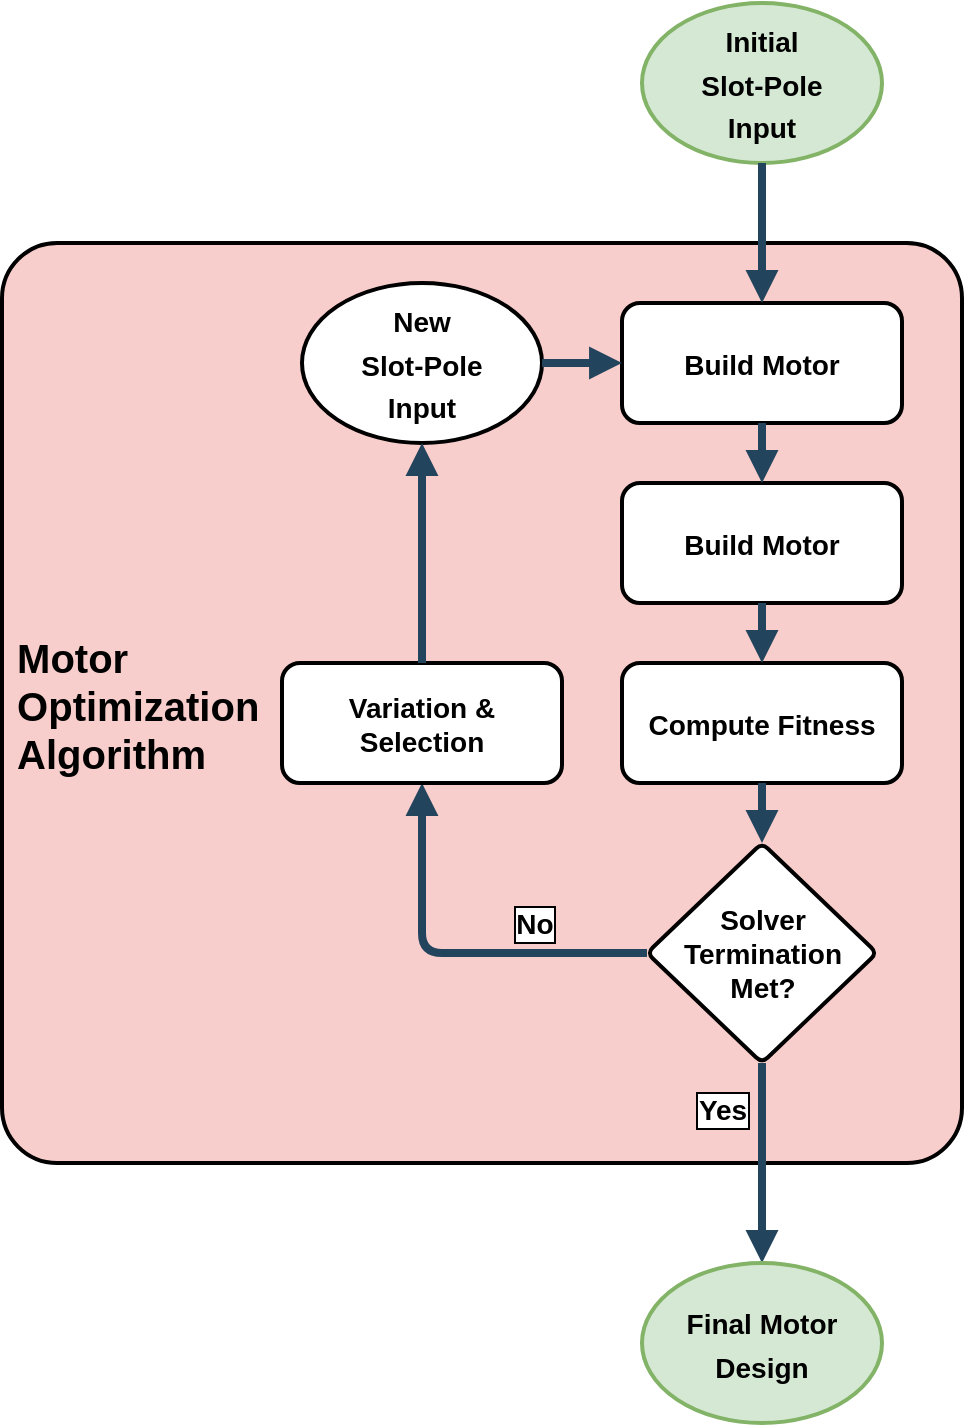 <mxfile version="18.0.3" type="device"><diagram name="Page-1" id="97916047-d0de-89f5-080d-49f4d83e522f"><mxGraphModel dx="3175.5" dy="734" grid="1" gridSize="10" guides="1" tooltips="1" connect="1" arrows="1" fold="1" page="1" pageScale="1.5" pageWidth="1169" pageHeight="827" background="none" math="0" shadow="0"><root><mxCell id="0"/><mxCell id="1" parent="0"/><mxCell id="IJjgB9PuQHOOaG896B0K-77" value="" style="group" vertex="1" connectable="0" parent="1"><mxGeometry y="0.5" width="480" height="710" as="geometry"/></mxCell><mxCell id="IJjgB9PuQHOOaG896B0K-55" value=" Motor&#10; Optimization&#10; Algorithm" style="rounded=1;fillColor=#F8CECC;strokeColor=default;shadow=0;gradientColor=none;fontStyle=1;fontColor=#000000;fontSize=20;labelBackgroundColor=none;align=left;arcSize=6;strokeWidth=2;container=0;" vertex="1" parent="IJjgB9PuQHOOaG896B0K-77"><mxGeometry y="120" width="480" height="460" as="geometry"/></mxCell><mxCell id="IJjgB9PuQHOOaG896B0K-56" value="Build Motor" style="rounded=1;fillColor=#FFFFFF;strokeColor=default;shadow=0;gradientColor=none;fontStyle=1;fontColor=#000000;fontSize=14;strokeWidth=2;container=0;" vertex="1" parent="IJjgB9PuQHOOaG896B0K-77"><mxGeometry x="310" y="150" width="140" height="60" as="geometry"/></mxCell><mxCell id="IJjgB9PuQHOOaG896B0K-57" value="Build Motor" style="rounded=1;fillColor=#FFFFFF;strokeColor=default;shadow=0;gradientColor=none;fontStyle=1;fontColor=#000000;fontSize=14;strokeWidth=2;container=0;" vertex="1" parent="IJjgB9PuQHOOaG896B0K-77"><mxGeometry x="310" y="240" width="140" height="60" as="geometry"/></mxCell><mxCell id="IJjgB9PuQHOOaG896B0K-58" value="Compute Fitness" style="rounded=1;fillColor=#FFFFFF;strokeColor=default;shadow=0;gradientColor=none;fontStyle=1;fontColor=#000000;fontSize=14;strokeWidth=2;container=0;" vertex="1" parent="IJjgB9PuQHOOaG896B0K-77"><mxGeometry x="310" y="330" width="140" height="60" as="geometry"/></mxCell><mxCell id="IJjgB9PuQHOOaG896B0K-59" value="&lt;font style=&quot;font-size: 14px;&quot;&gt;&lt;b&gt;New&lt;br&gt;Slot-Pole&lt;br&gt;Input&lt;/b&gt;&lt;/font&gt;" style="ellipse;whiteSpace=wrap;html=1;rounded=1;shadow=0;labelBackgroundColor=none;fontSize=18;fontColor=#000000;strokeColor=default;strokeWidth=2;fillColor=#FFFFFF;container=0;" vertex="1" parent="IJjgB9PuQHOOaG896B0K-77"><mxGeometry x="150" y="140" width="120" height="80" as="geometry"/></mxCell><mxCell id="IJjgB9PuQHOOaG896B0K-60" value="" style="edgeStyle=elbowEdgeStyle;elbow=vertical;strokeWidth=4;endArrow=block;endFill=1;fontStyle=1;strokeColor=#23445D;exitX=0.5;exitY=1;exitDx=0;exitDy=0;entryX=0.5;entryY=0;entryDx=0;entryDy=0;" edge="1" parent="IJjgB9PuQHOOaG896B0K-77" source="IJjgB9PuQHOOaG896B0K-56" target="IJjgB9PuQHOOaG896B0K-57"><mxGeometry x="-78" y="135.5" width="100" height="100" as="geometry"><mxPoint x="230" y="190" as="sourcePoint"/><mxPoint x="320" y="190" as="targetPoint"/></mxGeometry></mxCell><mxCell id="30" value="" style="edgeStyle=elbowEdgeStyle;elbow=vertical;strokeWidth=4;endArrow=block;endFill=1;fontStyle=1;strokeColor=#23445D;exitX=1;exitY=0.5;exitDx=0;exitDy=0;entryX=0;entryY=0.5;entryDx=0;entryDy=0;" parent="IJjgB9PuQHOOaG896B0K-77" source="IJjgB9PuQHOOaG896B0K-59" target="IJjgB9PuQHOOaG896B0K-56" edge="1"><mxGeometry x="-88" y="125.5" width="100" height="100" as="geometry"><mxPoint x="-88" y="225.5" as="sourcePoint"/><mxPoint x="532" y="415.5" as="targetPoint"/></mxGeometry></mxCell><mxCell id="IJjgB9PuQHOOaG896B0K-61" value="" style="edgeStyle=elbowEdgeStyle;elbow=vertical;strokeWidth=4;endArrow=block;endFill=1;fontStyle=1;strokeColor=#23445D;exitX=0.5;exitY=1;exitDx=0;exitDy=0;entryX=0.5;entryY=0;entryDx=0;entryDy=0;" edge="1" parent="IJjgB9PuQHOOaG896B0K-77" source="IJjgB9PuQHOOaG896B0K-57" target="IJjgB9PuQHOOaG896B0K-58"><mxGeometry x="-68" y="145.5" width="100" height="100" as="geometry"><mxPoint x="390" y="220" as="sourcePoint"/><mxPoint x="390" y="250" as="targetPoint"/></mxGeometry></mxCell><mxCell id="IJjgB9PuQHOOaG896B0K-62" value="&lt;b&gt;Solver Termination&lt;br&gt;Met?&lt;br&gt;&lt;/b&gt;" style="rhombus;whiteSpace=wrap;html=1;rounded=1;shadow=0;labelBackgroundColor=none;fontSize=14;fontColor=#000000;strokeColor=default;strokeWidth=2;fillColor=#FFFFFF;arcSize=8;container=0;" vertex="1" parent="IJjgB9PuQHOOaG896B0K-77"><mxGeometry x="322.5" y="420" width="115" height="110" as="geometry"/></mxCell><mxCell id="IJjgB9PuQHOOaG896B0K-63" value="" style="edgeStyle=elbowEdgeStyle;elbow=vertical;strokeWidth=4;endArrow=block;endFill=1;fontStyle=1;strokeColor=#23445D;exitX=0.5;exitY=1;exitDx=0;exitDy=0;entryX=0.5;entryY=0;entryDx=0;entryDy=0;" edge="1" parent="IJjgB9PuQHOOaG896B0K-77" source="IJjgB9PuQHOOaG896B0K-58" target="IJjgB9PuQHOOaG896B0K-62"><mxGeometry x="-58" y="155.5" width="100" height="100" as="geometry"><mxPoint x="390" y="310" as="sourcePoint"/><mxPoint x="390" y="340" as="targetPoint"/></mxGeometry></mxCell><mxCell id="IJjgB9PuQHOOaG896B0K-64" value="" style="edgeStyle=elbowEdgeStyle;elbow=vertical;strokeWidth=4;endArrow=block;endFill=1;fontStyle=1;strokeColor=#23445D;exitX=0;exitY=0.5;exitDx=0;exitDy=0;entryX=0.5;entryY=1;entryDx=0;entryDy=0;" edge="1" parent="IJjgB9PuQHOOaG896B0K-77" source="IJjgB9PuQHOOaG896B0K-62" target="IJjgB9PuQHOOaG896B0K-71"><mxGeometry x="-48" y="165.5" width="100" height="100" as="geometry"><mxPoint x="390" y="400" as="sourcePoint"/><mxPoint x="390" y="430" as="targetPoint"/><Array as="points"><mxPoint x="260" y="475"/></Array></mxGeometry></mxCell><mxCell id="IJjgB9PuQHOOaG896B0K-74" value="&lt;b&gt;No&lt;/b&gt;" style="edgeLabel;html=1;align=center;verticalAlign=middle;resizable=0;points=[];fontSize=14;fontColor=#000000;labelBorderColor=default;container=0;" vertex="1" connectable="0" parent="IJjgB9PuQHOOaG896B0K-64"><mxGeometry relative="1" as="geometry"><mxPoint x="42" y="-15" as="offset"/></mxGeometry></mxCell><mxCell id="IJjgB9PuQHOOaG896B0K-65" value="" style="edgeStyle=elbowEdgeStyle;elbow=vertical;strokeWidth=4;endArrow=block;endFill=1;fontStyle=1;strokeColor=#23445D;exitX=0.5;exitY=1;exitDx=0;exitDy=0;entryX=0.5;entryY=0;entryDx=0;entryDy=0;" edge="1" parent="IJjgB9PuQHOOaG896B0K-77" source="IJjgB9PuQHOOaG896B0K-62" target="IJjgB9PuQHOOaG896B0K-70"><mxGeometry x="-48" y="165.5" width="100" height="100" as="geometry"><mxPoint x="390" y="400" as="sourcePoint"/><mxPoint x="380" y="610" as="targetPoint"/></mxGeometry></mxCell><mxCell id="IJjgB9PuQHOOaG896B0K-76" value="&lt;b&gt;Yes&lt;/b&gt;" style="edgeLabel;html=1;align=center;verticalAlign=middle;resizable=0;points=[];fontSize=14;fontColor=#000000;labelBorderColor=default;" vertex="1" connectable="0" parent="IJjgB9PuQHOOaG896B0K-65"><mxGeometry relative="1" as="geometry"><mxPoint x="-20" y="-27" as="offset"/></mxGeometry></mxCell><mxCell id="IJjgB9PuQHOOaG896B0K-67" value="&lt;font style=&quot;font-size: 14px;&quot;&gt;&lt;b&gt;Initial&lt;br&gt;Slot-Pole&lt;br&gt;Input&lt;/b&gt;&lt;/font&gt;" style="ellipse;whiteSpace=wrap;html=1;rounded=1;shadow=0;labelBackgroundColor=none;fontSize=18;strokeColor=#82b366;strokeWidth=2;fillColor=#d5e8d4;container=0;" vertex="1" parent="IJjgB9PuQHOOaG896B0K-77"><mxGeometry x="320" width="120" height="80" as="geometry"/></mxCell><mxCell id="IJjgB9PuQHOOaG896B0K-69" value="" style="edgeStyle=elbowEdgeStyle;elbow=vertical;strokeWidth=4;endArrow=block;endFill=1;fontStyle=1;strokeColor=#23445D;exitX=0.5;exitY=1;exitDx=0;exitDy=0;entryX=0.5;entryY=0;entryDx=0;entryDy=0;" edge="1" parent="IJjgB9PuQHOOaG896B0K-77" source="IJjgB9PuQHOOaG896B0K-67" target="IJjgB9PuQHOOaG896B0K-56"><mxGeometry x="-68" y="145.5" width="100" height="100" as="geometry"><mxPoint x="390" y="220" as="sourcePoint"/><mxPoint x="390" y="250" as="targetPoint"/></mxGeometry></mxCell><mxCell id="IJjgB9PuQHOOaG896B0K-70" value="&lt;font style=&quot;font-size: 14px;&quot;&gt;&lt;b&gt;Final Motor Design&lt;/b&gt;&lt;/font&gt;" style="ellipse;whiteSpace=wrap;html=1;rounded=1;shadow=0;labelBackgroundColor=none;fontSize=18;strokeColor=#82b366;strokeWidth=2;fillColor=#d5e8d4;container=0;" vertex="1" parent="IJjgB9PuQHOOaG896B0K-77"><mxGeometry x="320" y="630" width="120" height="80" as="geometry"/></mxCell><mxCell id="IJjgB9PuQHOOaG896B0K-71" value="Variation &amp;&#10;Selection" style="rounded=1;fillColor=#FFFFFF;strokeColor=default;shadow=0;gradientColor=none;fontStyle=1;fontColor=#000000;fontSize=14;strokeWidth=2;container=0;" vertex="1" parent="IJjgB9PuQHOOaG896B0K-77"><mxGeometry x="140" y="330" width="140" height="60" as="geometry"/></mxCell><mxCell id="IJjgB9PuQHOOaG896B0K-72" value="" style="edgeStyle=elbowEdgeStyle;elbow=vertical;strokeWidth=4;endArrow=block;endFill=1;fontStyle=1;strokeColor=#23445D;exitX=0.5;exitY=0;exitDx=0;exitDy=0;entryX=0.5;entryY=1;entryDx=0;entryDy=0;" edge="1" parent="IJjgB9PuQHOOaG896B0K-77" source="IJjgB9PuQHOOaG896B0K-71" target="IJjgB9PuQHOOaG896B0K-59"><mxGeometry x="-38" y="175.5" width="100" height="100" as="geometry"><mxPoint x="332.5" y="485" as="sourcePoint"/><mxPoint x="210" y="400" as="targetPoint"/><Array as="points"><mxPoint x="180" y="280"/></Array></mxGeometry></mxCell></root></mxGraphModel></diagram></mxfile>